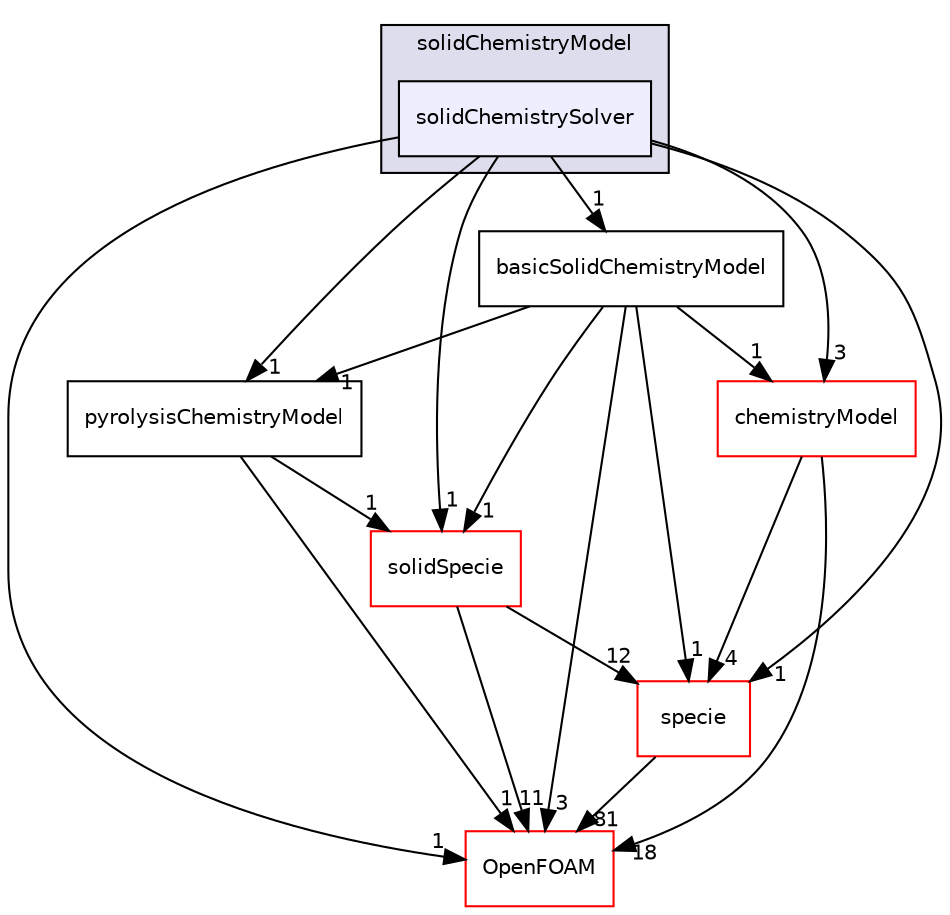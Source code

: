 digraph "src/thermophysicalModels/solidChemistryModel/solidChemistrySolver" {
  bgcolor=transparent;
  compound=true
  node [ fontsize="10", fontname="Helvetica"];
  edge [ labelfontsize="10", labelfontname="Helvetica"];
  subgraph clusterdir_6622b42c5fca67ec351904da985070b7 {
    graph [ bgcolor="#ddddee", pencolor="black", label="solidChemistryModel" fontname="Helvetica", fontsize="10", URL="dir_6622b42c5fca67ec351904da985070b7.html"]
  dir_d7ac769a1e2247fd1bf4ca523cd2019d [shape=box, label="solidChemistrySolver", style="filled", fillcolor="#eeeeff", pencolor="black", URL="dir_d7ac769a1e2247fd1bf4ca523cd2019d.html"];
  }
  dir_5c4bf53b114f4c9237cd4ef0431fc9bd [shape=box label="specie" color="red" URL="dir_5c4bf53b114f4c9237cd4ef0431fc9bd.html"];
  dir_64ab56a90714865a0b6a94b64634b40b [shape=box label="pyrolysisChemistryModel" URL="dir_64ab56a90714865a0b6a94b64634b40b.html"];
  dir_640adc73b6f298758d016476c5bdb471 [shape=box label="solidSpecie" color="red" URL="dir_640adc73b6f298758d016476c5bdb471.html"];
  dir_c5473ff19b20e6ec4dfe5c310b3778a8 [shape=box label="OpenFOAM" color="red" URL="dir_c5473ff19b20e6ec4dfe5c310b3778a8.html"];
  dir_1d2615a04667ebfe9c88383cd1b75f4e [shape=box label="chemistryModel" color="red" URL="dir_1d2615a04667ebfe9c88383cd1b75f4e.html"];
  dir_9589dc58a49d80df6201d35af4698b25 [shape=box label="basicSolidChemistryModel" URL="dir_9589dc58a49d80df6201d35af4698b25.html"];
  dir_5c4bf53b114f4c9237cd4ef0431fc9bd->dir_c5473ff19b20e6ec4dfe5c310b3778a8 [headlabel="81", labeldistance=1.5 headhref="dir_001236_001950.html"];
  dir_64ab56a90714865a0b6a94b64634b40b->dir_640adc73b6f298758d016476c5bdb471 [headlabel="1", labeldistance=1.5 headhref="dir_002906_002909.html"];
  dir_64ab56a90714865a0b6a94b64634b40b->dir_c5473ff19b20e6ec4dfe5c310b3778a8 [headlabel="1", labeldistance=1.5 headhref="dir_002906_001950.html"];
  dir_640adc73b6f298758d016476c5bdb471->dir_5c4bf53b114f4c9237cd4ef0431fc9bd [headlabel="12", labeldistance=1.5 headhref="dir_002909_001236.html"];
  dir_640adc73b6f298758d016476c5bdb471->dir_c5473ff19b20e6ec4dfe5c310b3778a8 [headlabel="11", labeldistance=1.5 headhref="dir_002909_001950.html"];
  dir_1d2615a04667ebfe9c88383cd1b75f4e->dir_5c4bf53b114f4c9237cd4ef0431fc9bd [headlabel="4", labeldistance=1.5 headhref="dir_002783_001236.html"];
  dir_1d2615a04667ebfe9c88383cd1b75f4e->dir_c5473ff19b20e6ec4dfe5c310b3778a8 [headlabel="18", labeldistance=1.5 headhref="dir_002783_001950.html"];
  dir_d7ac769a1e2247fd1bf4ca523cd2019d->dir_5c4bf53b114f4c9237cd4ef0431fc9bd [headlabel="1", labeldistance=1.5 headhref="dir_002908_001236.html"];
  dir_d7ac769a1e2247fd1bf4ca523cd2019d->dir_64ab56a90714865a0b6a94b64634b40b [headlabel="1", labeldistance=1.5 headhref="dir_002908_002906.html"];
  dir_d7ac769a1e2247fd1bf4ca523cd2019d->dir_640adc73b6f298758d016476c5bdb471 [headlabel="1", labeldistance=1.5 headhref="dir_002908_002909.html"];
  dir_d7ac769a1e2247fd1bf4ca523cd2019d->dir_c5473ff19b20e6ec4dfe5c310b3778a8 [headlabel="1", labeldistance=1.5 headhref="dir_002908_001950.html"];
  dir_d7ac769a1e2247fd1bf4ca523cd2019d->dir_1d2615a04667ebfe9c88383cd1b75f4e [headlabel="3", labeldistance=1.5 headhref="dir_002908_002783.html"];
  dir_d7ac769a1e2247fd1bf4ca523cd2019d->dir_9589dc58a49d80df6201d35af4698b25 [headlabel="1", labeldistance=1.5 headhref="dir_002908_002905.html"];
  dir_9589dc58a49d80df6201d35af4698b25->dir_5c4bf53b114f4c9237cd4ef0431fc9bd [headlabel="1", labeldistance=1.5 headhref="dir_002905_001236.html"];
  dir_9589dc58a49d80df6201d35af4698b25->dir_64ab56a90714865a0b6a94b64634b40b [headlabel="1", labeldistance=1.5 headhref="dir_002905_002906.html"];
  dir_9589dc58a49d80df6201d35af4698b25->dir_640adc73b6f298758d016476c5bdb471 [headlabel="1", labeldistance=1.5 headhref="dir_002905_002909.html"];
  dir_9589dc58a49d80df6201d35af4698b25->dir_c5473ff19b20e6ec4dfe5c310b3778a8 [headlabel="3", labeldistance=1.5 headhref="dir_002905_001950.html"];
  dir_9589dc58a49d80df6201d35af4698b25->dir_1d2615a04667ebfe9c88383cd1b75f4e [headlabel="1", labeldistance=1.5 headhref="dir_002905_002783.html"];
}
